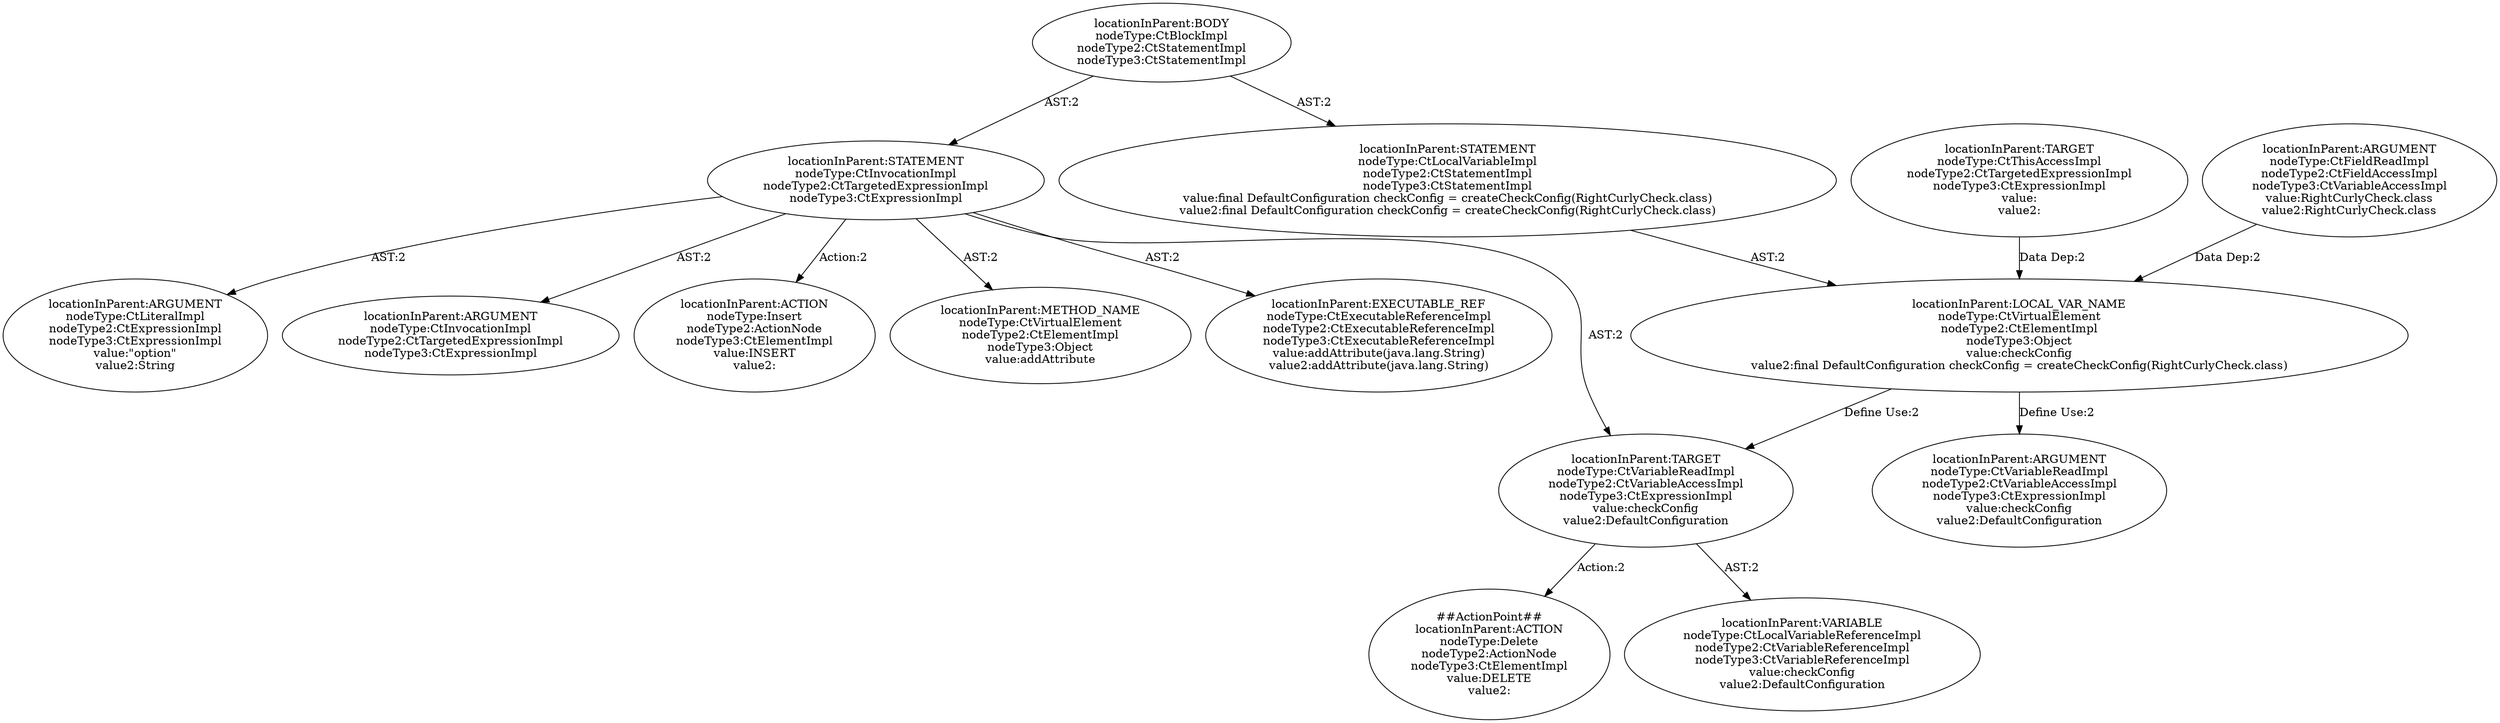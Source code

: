 digraph "Pattern" {
0 [label="##ActionPoint##
locationInParent:ACTION
nodeType:Delete
nodeType2:ActionNode
nodeType3:CtElementImpl
value:DELETE
value2:" shape=ellipse]
1 [label="locationInParent:TARGET
nodeType:CtVariableReadImpl
nodeType2:CtVariableAccessImpl
nodeType3:CtExpressionImpl
value:checkConfig
value2:DefaultConfiguration" shape=ellipse]
2 [label="locationInParent:LOCAL_VAR_NAME
nodeType:CtVirtualElement
nodeType2:CtElementImpl
nodeType3:Object
value:checkConfig
value2:final DefaultConfiguration checkConfig = createCheckConfig(RightCurlyCheck.class)" shape=ellipse]
3 [label="locationInParent:STATEMENT
nodeType:CtLocalVariableImpl
nodeType2:CtStatementImpl
nodeType3:CtStatementImpl
value:final DefaultConfiguration checkConfig = createCheckConfig(RightCurlyCheck.class)
value2:final DefaultConfiguration checkConfig = createCheckConfig(RightCurlyCheck.class)" shape=ellipse]
4 [label="locationInParent:TARGET
nodeType:CtThisAccessImpl
nodeType2:CtTargetedExpressionImpl
nodeType3:CtExpressionImpl
value:
value2:" shape=ellipse]
5 [label="locationInParent:ARGUMENT
nodeType:CtFieldReadImpl
nodeType2:CtFieldAccessImpl
nodeType3:CtVariableAccessImpl
value:RightCurlyCheck.class
value2:RightCurlyCheck.class" shape=ellipse]
6 [label="locationInParent:ARGUMENT
nodeType:CtVariableReadImpl
nodeType2:CtVariableAccessImpl
nodeType3:CtExpressionImpl
value:checkConfig
value2:DefaultConfiguration" shape=ellipse]
7 [label="locationInParent:STATEMENT
nodeType:CtInvocationImpl
nodeType2:CtTargetedExpressionImpl
nodeType3:CtExpressionImpl" shape=ellipse]
8 [label="locationInParent:BODY
nodeType:CtBlockImpl
nodeType2:CtStatementImpl
nodeType3:CtStatementImpl" shape=ellipse]
9 [label="locationInParent:METHOD_NAME
nodeType:CtVirtualElement
nodeType2:CtElementImpl
nodeType3:Object
value:addAttribute" shape=ellipse]
10 [label="locationInParent:EXECUTABLE_REF
nodeType:CtExecutableReferenceImpl
nodeType2:CtExecutableReferenceImpl
nodeType3:CtExecutableReferenceImpl
value:addAttribute(java.lang.String)
value2:addAttribute(java.lang.String)" shape=ellipse]
11 [label="locationInParent:ARGUMENT
nodeType:CtLiteralImpl
nodeType2:CtExpressionImpl
nodeType3:CtExpressionImpl
value:\"option\"
value2:String" shape=ellipse]
12 [label="locationInParent:ARGUMENT
nodeType:CtInvocationImpl
nodeType2:CtTargetedExpressionImpl
nodeType3:CtExpressionImpl" shape=ellipse]
13 [label="locationInParent:ACTION
nodeType:Insert
nodeType2:ActionNode
nodeType3:CtElementImpl
value:INSERT
value2:" shape=ellipse]
14 [label="locationInParent:VARIABLE
nodeType:CtLocalVariableReferenceImpl
nodeType2:CtVariableReferenceImpl
nodeType3:CtVariableReferenceImpl
value:checkConfig
value2:DefaultConfiguration" shape=ellipse]
1 -> 0 [label="Action:2"];
1 -> 14 [label="AST:2"];
2 -> 1 [label="Define Use:2"];
2 -> 6 [label="Define Use:2"];
3 -> 2 [label="AST:2"];
4 -> 2 [label="Data Dep:2"];
5 -> 2 [label="Data Dep:2"];
7 -> 1 [label="AST:2"];
7 -> 9 [label="AST:2"];
7 -> 10 [label="AST:2"];
7 -> 11 [label="AST:2"];
7 -> 12 [label="AST:2"];
7 -> 13 [label="Action:2"];
8 -> 3 [label="AST:2"];
8 -> 7 [label="AST:2"];
}